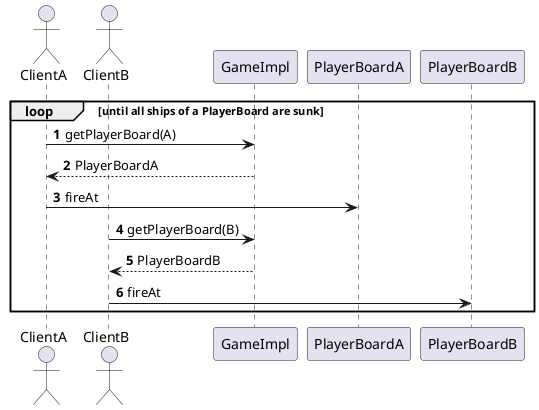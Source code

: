 @startuml
'https://plantuml.com/sequence-diagram

autonumber


actor ClientA
actor ClientB

loop until all ships of a PlayerBoard are sunk

    ClientA -> GameImpl : getPlayerBoard(A)
    ClientA <-- GameImpl : PlayerBoardA

    ClientA -> PlayerBoardA : fireAt
'    activate ClientA
'
'    PlayerBoardA -> GameImpl : shot
'    GameImpl -> PlayerBoardB : resolveShot
'    GameImpl <-- PlayerBoardB : shot result
'    GameImpl --> PlayerBoardA : shot result
'    PlayerBoardA --> ClientA : shot result
'
'    deactivate ClientA


    ClientB -> GameImpl : getPlayerBoard(B)
    ClientB <-- GameImpl : PlayerBoardB

    ClientB -> PlayerBoardB : fireAt
'    activate ClientB
'
'    PlayerBoardB -> GameImpl : shot
'    GameImpl -> PlayerBoardA : resolveShot
'    GameImpl <-- PlayerBoardA : shot result
'    GameImpl --> PlayerBoardB : shot result
'    PlayerBoardB --> ClientB : shot result
'
'    deactivate ClientB
end




@enduml
